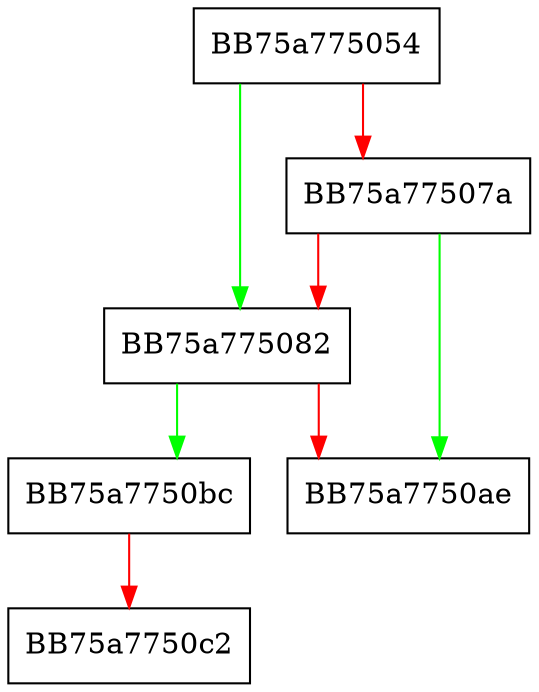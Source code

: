 digraph __acrt_update_thread_locale_data {
  node [shape="box"];
  graph [splines=ortho];
  BB75a775054 -> BB75a775082 [color="green"];
  BB75a775054 -> BB75a77507a [color="red"];
  BB75a77507a -> BB75a7750ae [color="green"];
  BB75a77507a -> BB75a775082 [color="red"];
  BB75a775082 -> BB75a7750bc [color="green"];
  BB75a775082 -> BB75a7750ae [color="red"];
  BB75a7750bc -> BB75a7750c2 [color="red"];
}